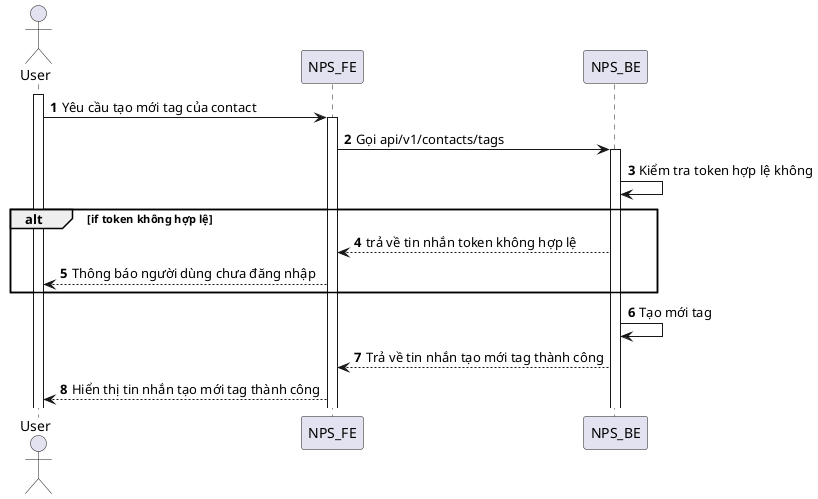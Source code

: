 @startuml
autonumber
actor User
activate User
User -> NPS_FE: Yêu cầu tạo mới tag của contact
activate NPS_FE
NPS_FE -> NPS_BE: Gọi api/v1/contacts/tags
activate NPS_BE
NPS_BE -> NPS_BE: Kiểm tra token hợp lệ không
alt if token không hợp lệ
NPS_BE --> NPS_FE: trả về tin nhắn token không hợp lệ
NPS_FE --> User: Thông báo người dùng chưa đăng nhập
end
NPS_BE -> NPS_BE: Tạo mới tag
NPS_BE --> NPS_FE: Trả về tin nhắn tạo mới tag thành công
NPS_FE --> User: Hiển thị tin nhắn tạo mới tag thành công
@enduml